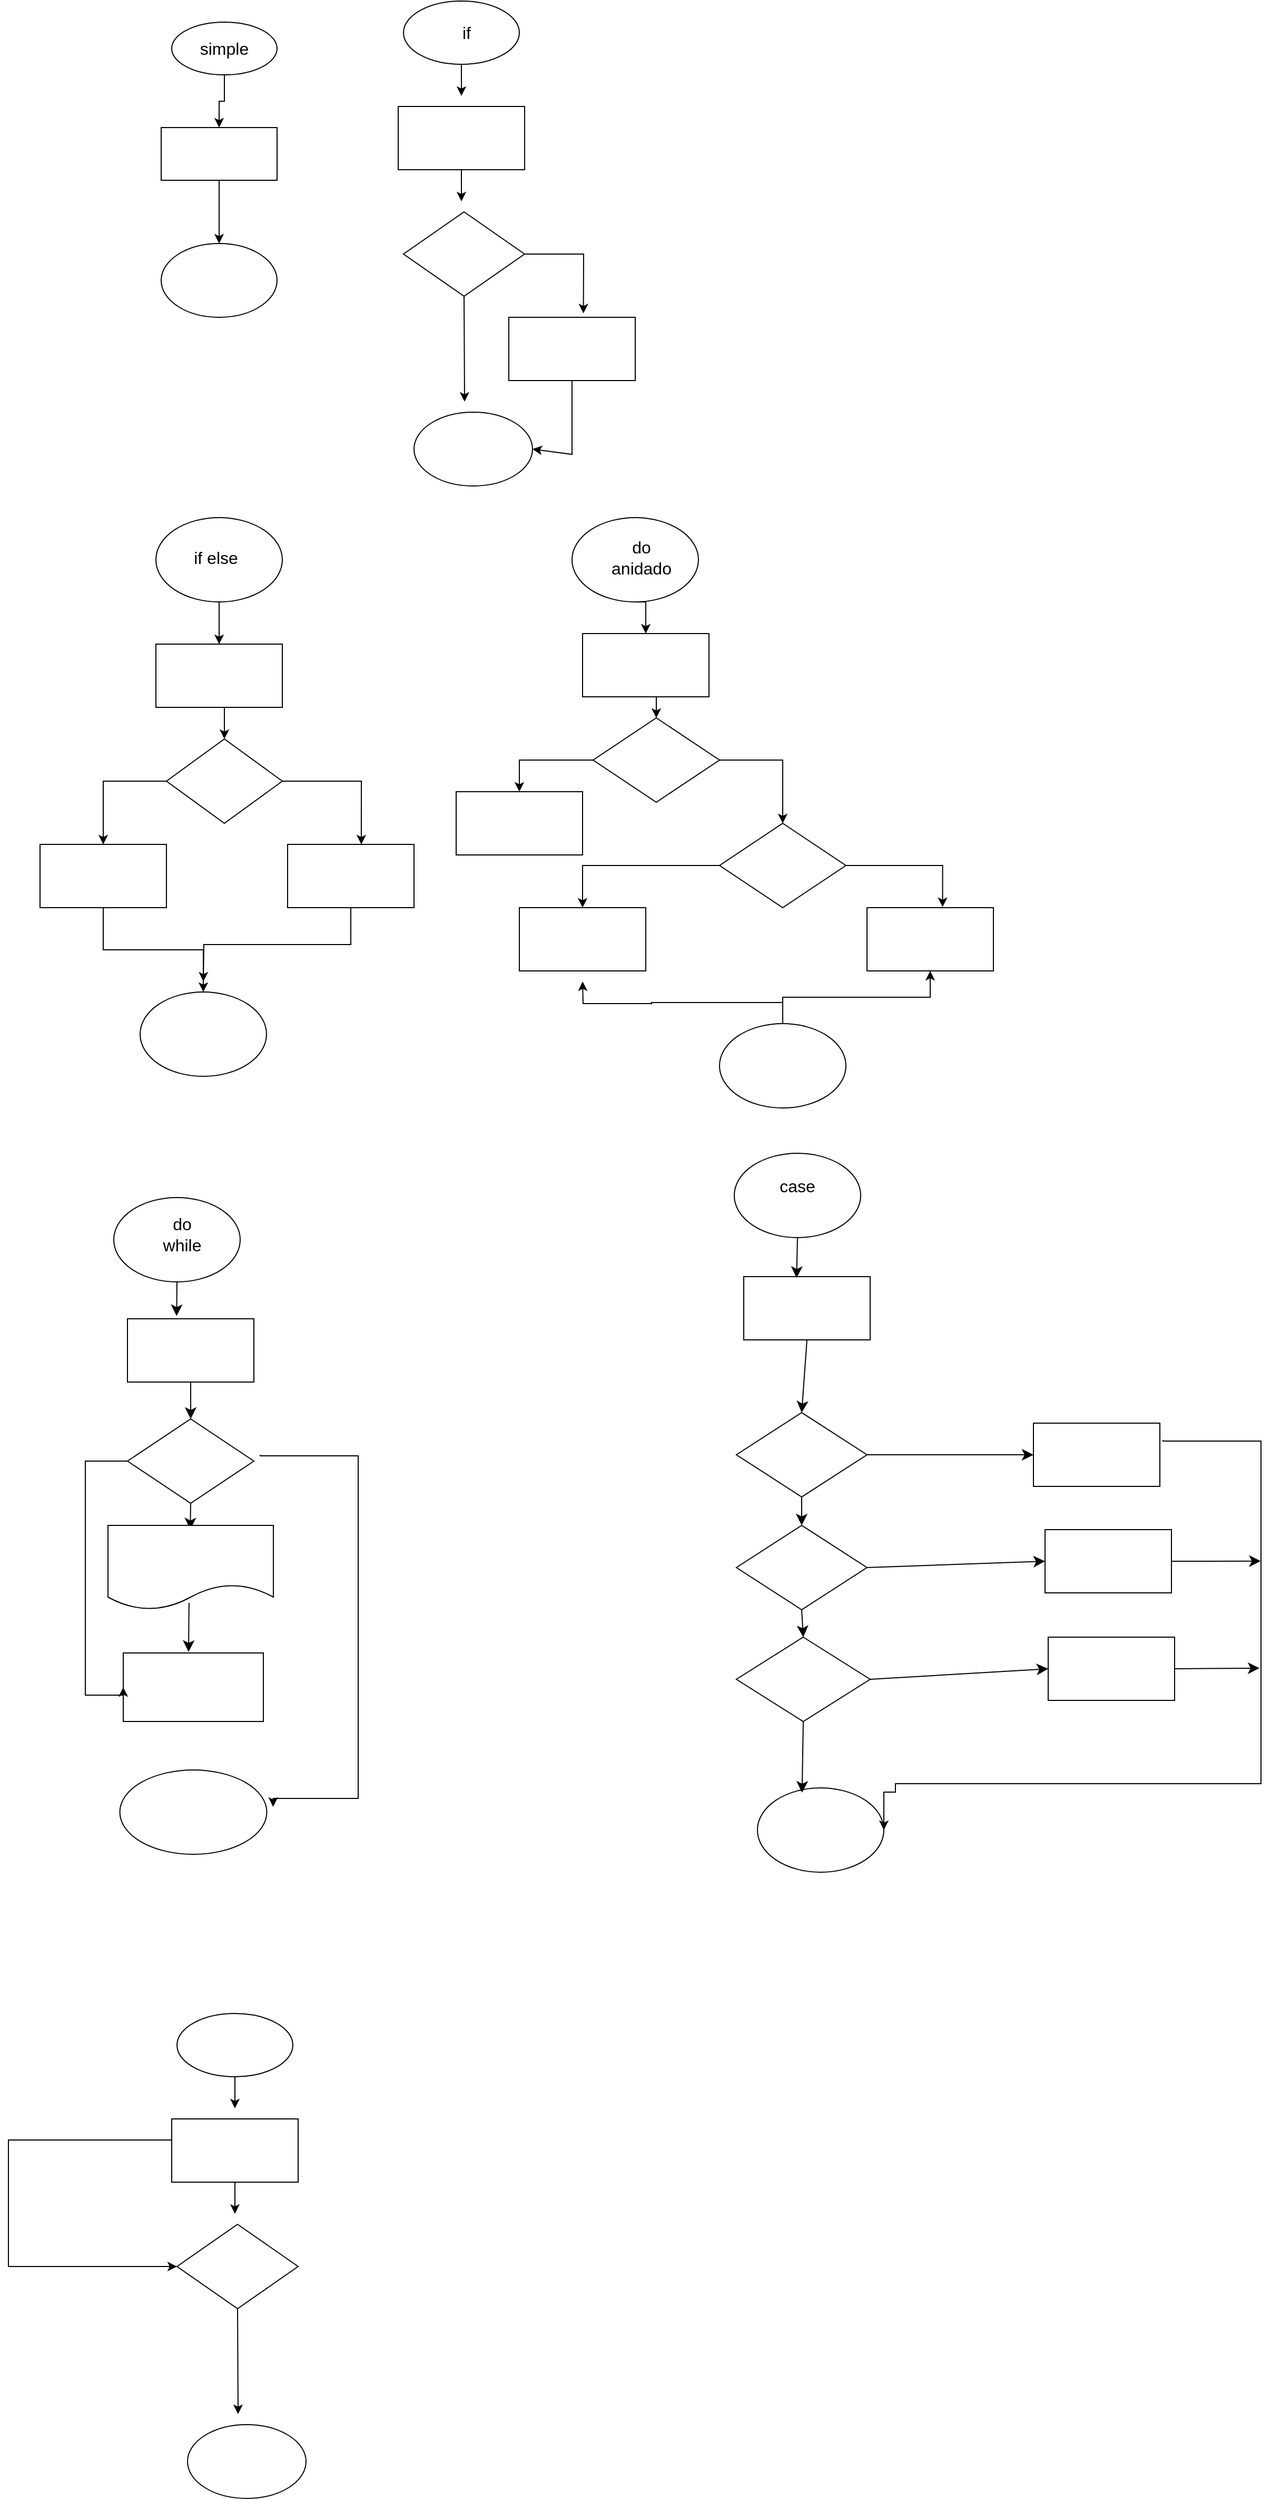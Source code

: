 <mxfile version="24.7.17">
  <diagram name="Página-1" id="3Gm0Mp1Ltr9-jTauQkIO">
    <mxGraphModel dx="1918" dy="714" grid="0" gridSize="10" guides="1" tooltips="1" connect="1" arrows="1" fold="1" page="0" pageScale="1" pageWidth="827" pageHeight="1169" math="0" shadow="0">
      <root>
        <mxCell id="0" />
        <mxCell id="1" parent="0" />
        <mxCell id="ifnzIXQM2yjctgiO4LDm-1" style="edgeStyle=orthogonalEdgeStyle;rounded=0;orthogonalLoop=1;jettySize=auto;html=1;exitX=0.5;exitY=1;exitDx=0;exitDy=0;entryX=0.5;entryY=0;entryDx=0;entryDy=0;" edge="1" parent="1" source="ifnzIXQM2yjctgiO4LDm-2" target="ifnzIXQM2yjctgiO4LDm-4">
          <mxGeometry relative="1" as="geometry" />
        </mxCell>
        <mxCell id="ifnzIXQM2yjctgiO4LDm-2" value="" style="ellipse;whiteSpace=wrap;html=1;" vertex="1" parent="1">
          <mxGeometry x="100" y="40" width="100" height="50" as="geometry" />
        </mxCell>
        <mxCell id="ifnzIXQM2yjctgiO4LDm-3" style="edgeStyle=orthogonalEdgeStyle;rounded=0;orthogonalLoop=1;jettySize=auto;html=1;exitX=0.5;exitY=1;exitDx=0;exitDy=0;entryX=0.5;entryY=0;entryDx=0;entryDy=0;" edge="1" parent="1" source="ifnzIXQM2yjctgiO4LDm-4" target="ifnzIXQM2yjctgiO4LDm-5">
          <mxGeometry relative="1" as="geometry" />
        </mxCell>
        <mxCell id="ifnzIXQM2yjctgiO4LDm-4" value="" style="rounded=0;whiteSpace=wrap;html=1;" vertex="1" parent="1">
          <mxGeometry x="90" y="140" width="110" height="50" as="geometry" />
        </mxCell>
        <mxCell id="ifnzIXQM2yjctgiO4LDm-5" value="" style="ellipse;whiteSpace=wrap;html=1;" vertex="1" parent="1">
          <mxGeometry x="90" y="250" width="110" height="70" as="geometry" />
        </mxCell>
        <mxCell id="ifnzIXQM2yjctgiO4LDm-6" style="edgeStyle=orthogonalEdgeStyle;rounded=0;orthogonalLoop=1;jettySize=auto;html=1;exitX=0.5;exitY=1;exitDx=0;exitDy=0;" edge="1" parent="1" source="ifnzIXQM2yjctgiO4LDm-7">
          <mxGeometry relative="1" as="geometry">
            <mxPoint x="375" y="110" as="targetPoint" />
          </mxGeometry>
        </mxCell>
        <mxCell id="ifnzIXQM2yjctgiO4LDm-7" value="" style="ellipse;whiteSpace=wrap;html=1;" vertex="1" parent="1">
          <mxGeometry x="320" y="20" width="110" height="60" as="geometry" />
        </mxCell>
        <mxCell id="ifnzIXQM2yjctgiO4LDm-8" style="edgeStyle=orthogonalEdgeStyle;rounded=0;orthogonalLoop=1;jettySize=auto;html=1;exitX=0.5;exitY=1;exitDx=0;exitDy=0;" edge="1" parent="1" source="ifnzIXQM2yjctgiO4LDm-9">
          <mxGeometry relative="1" as="geometry">
            <mxPoint x="375" y="210" as="targetPoint" />
          </mxGeometry>
        </mxCell>
        <mxCell id="ifnzIXQM2yjctgiO4LDm-9" value="" style="rounded=0;whiteSpace=wrap;html=1;" vertex="1" parent="1">
          <mxGeometry x="315" y="120" width="120" height="60" as="geometry" />
        </mxCell>
        <mxCell id="ifnzIXQM2yjctgiO4LDm-10" value="" style="rhombus;whiteSpace=wrap;html=1;" vertex="1" parent="1">
          <mxGeometry x="320" y="220" width="115" height="80" as="geometry" />
        </mxCell>
        <mxCell id="ifnzIXQM2yjctgiO4LDm-11" value="" style="rounded=0;whiteSpace=wrap;html=1;" vertex="1" parent="1">
          <mxGeometry x="420" y="320" width="120" height="60" as="geometry" />
        </mxCell>
        <mxCell id="ifnzIXQM2yjctgiO4LDm-12" value="" style="ellipse;whiteSpace=wrap;html=1;" vertex="1" parent="1">
          <mxGeometry x="330" y="410" width="112.5" height="70" as="geometry" />
        </mxCell>
        <mxCell id="ifnzIXQM2yjctgiO4LDm-13" value="" style="endArrow=classic;html=1;rounded=0;entryX=0.59;entryY=-0.063;entryDx=0;entryDy=0;entryPerimeter=0;exitX=1;exitY=0.5;exitDx=0;exitDy=0;" edge="1" parent="1" source="ifnzIXQM2yjctgiO4LDm-10" target="ifnzIXQM2yjctgiO4LDm-11">
          <mxGeometry width="50" height="50" relative="1" as="geometry">
            <mxPoint x="390" y="320" as="sourcePoint" />
            <mxPoint x="440" y="270" as="targetPoint" />
            <Array as="points">
              <mxPoint x="491" y="260" />
            </Array>
          </mxGeometry>
        </mxCell>
        <mxCell id="ifnzIXQM2yjctgiO4LDm-14" value="" style="endArrow=classic;html=1;rounded=0;exitX=0.5;exitY=1;exitDx=0;exitDy=0;" edge="1" parent="1" source="ifnzIXQM2yjctgiO4LDm-10">
          <mxGeometry width="50" height="50" relative="1" as="geometry">
            <mxPoint x="390" y="320" as="sourcePoint" />
            <mxPoint x="378" y="400" as="targetPoint" />
          </mxGeometry>
        </mxCell>
        <mxCell id="ifnzIXQM2yjctgiO4LDm-15" value="" style="endArrow=classic;html=1;rounded=0;exitX=0.5;exitY=1;exitDx=0;exitDy=0;entryX=1;entryY=0.5;entryDx=0;entryDy=0;" edge="1" parent="1" source="ifnzIXQM2yjctgiO4LDm-11" target="ifnzIXQM2yjctgiO4LDm-12">
          <mxGeometry width="50" height="50" relative="1" as="geometry">
            <mxPoint x="390" y="320" as="sourcePoint" />
            <mxPoint x="440" y="270" as="targetPoint" />
            <Array as="points">
              <mxPoint x="480" y="450" />
            </Array>
          </mxGeometry>
        </mxCell>
        <mxCell id="ifnzIXQM2yjctgiO4LDm-16" style="edgeStyle=orthogonalEdgeStyle;rounded=0;orthogonalLoop=1;jettySize=auto;html=1;exitX=0.5;exitY=1;exitDx=0;exitDy=0;entryX=0.5;entryY=0;entryDx=0;entryDy=0;" edge="1" parent="1" source="ifnzIXQM2yjctgiO4LDm-17" target="ifnzIXQM2yjctgiO4LDm-19">
          <mxGeometry relative="1" as="geometry" />
        </mxCell>
        <mxCell id="ifnzIXQM2yjctgiO4LDm-17" value="" style="ellipse;whiteSpace=wrap;html=1;" vertex="1" parent="1">
          <mxGeometry x="85" y="510" width="120" height="80" as="geometry" />
        </mxCell>
        <mxCell id="ifnzIXQM2yjctgiO4LDm-18" style="edgeStyle=orthogonalEdgeStyle;rounded=0;orthogonalLoop=1;jettySize=auto;html=1;exitX=0.5;exitY=1;exitDx=0;exitDy=0;entryX=0.5;entryY=0;entryDx=0;entryDy=0;" edge="1" parent="1" source="ifnzIXQM2yjctgiO4LDm-19" target="ifnzIXQM2yjctgiO4LDm-21">
          <mxGeometry relative="1" as="geometry" />
        </mxCell>
        <mxCell id="ifnzIXQM2yjctgiO4LDm-19" value="" style="rounded=0;whiteSpace=wrap;html=1;" vertex="1" parent="1">
          <mxGeometry x="85" y="630" width="120" height="60" as="geometry" />
        </mxCell>
        <mxCell id="ifnzIXQM2yjctgiO4LDm-20" style="edgeStyle=orthogonalEdgeStyle;rounded=0;orthogonalLoop=1;jettySize=auto;html=1;exitX=0;exitY=0.5;exitDx=0;exitDy=0;entryX=0.5;entryY=0;entryDx=0;entryDy=0;" edge="1" parent="1" source="ifnzIXQM2yjctgiO4LDm-21" target="ifnzIXQM2yjctgiO4LDm-25">
          <mxGeometry relative="1" as="geometry" />
        </mxCell>
        <mxCell id="ifnzIXQM2yjctgiO4LDm-21" value="" style="rhombus;whiteSpace=wrap;html=1;" vertex="1" parent="1">
          <mxGeometry x="95" y="720" width="110" height="80" as="geometry" />
        </mxCell>
        <mxCell id="ifnzIXQM2yjctgiO4LDm-22" style="edgeStyle=orthogonalEdgeStyle;rounded=0;orthogonalLoop=1;jettySize=auto;html=1;exitX=0.5;exitY=1;exitDx=0;exitDy=0;" edge="1" parent="1" source="ifnzIXQM2yjctgiO4LDm-23">
          <mxGeometry relative="1" as="geometry">
            <mxPoint x="130" y="950" as="targetPoint" />
          </mxGeometry>
        </mxCell>
        <mxCell id="ifnzIXQM2yjctgiO4LDm-23" value="" style="rounded=0;whiteSpace=wrap;html=1;" vertex="1" parent="1">
          <mxGeometry x="210" y="820" width="120" height="60" as="geometry" />
        </mxCell>
        <mxCell id="ifnzIXQM2yjctgiO4LDm-24" style="edgeStyle=orthogonalEdgeStyle;rounded=0;orthogonalLoop=1;jettySize=auto;html=1;exitX=0.5;exitY=1;exitDx=0;exitDy=0;entryX=0.5;entryY=0;entryDx=0;entryDy=0;" edge="1" parent="1" source="ifnzIXQM2yjctgiO4LDm-25" target="ifnzIXQM2yjctgiO4LDm-26">
          <mxGeometry relative="1" as="geometry" />
        </mxCell>
        <mxCell id="ifnzIXQM2yjctgiO4LDm-25" value="" style="rounded=0;whiteSpace=wrap;html=1;" vertex="1" parent="1">
          <mxGeometry x="-25" y="820" width="120" height="60" as="geometry" />
        </mxCell>
        <mxCell id="ifnzIXQM2yjctgiO4LDm-26" value="" style="ellipse;whiteSpace=wrap;html=1;" vertex="1" parent="1">
          <mxGeometry x="70" y="960" width="120" height="80" as="geometry" />
        </mxCell>
        <mxCell id="ifnzIXQM2yjctgiO4LDm-27" style="edgeStyle=orthogonalEdgeStyle;rounded=0;orthogonalLoop=1;jettySize=auto;html=1;exitX=0.5;exitY=1;exitDx=0;exitDy=0;entryX=0.5;entryY=0;entryDx=0;entryDy=0;" edge="1" parent="1" source="ifnzIXQM2yjctgiO4LDm-28" target="ifnzIXQM2yjctgiO4LDm-33">
          <mxGeometry relative="1" as="geometry" />
        </mxCell>
        <mxCell id="ifnzIXQM2yjctgiO4LDm-28" value="" style="ellipse;whiteSpace=wrap;html=1;" vertex="1" parent="1">
          <mxGeometry x="480" y="510" width="120" height="80" as="geometry" />
        </mxCell>
        <mxCell id="ifnzIXQM2yjctgiO4LDm-29" style="edgeStyle=orthogonalEdgeStyle;rounded=0;orthogonalLoop=1;jettySize=auto;html=1;exitX=0.5;exitY=0;exitDx=0;exitDy=0;" edge="1" parent="1" source="ifnzIXQM2yjctgiO4LDm-31">
          <mxGeometry relative="1" as="geometry">
            <mxPoint x="490" y="950" as="targetPoint" />
          </mxGeometry>
        </mxCell>
        <mxCell id="ifnzIXQM2yjctgiO4LDm-30" style="edgeStyle=orthogonalEdgeStyle;rounded=0;orthogonalLoop=1;jettySize=auto;html=1;exitX=0.5;exitY=0;exitDx=0;exitDy=0;" edge="1" parent="1" source="ifnzIXQM2yjctgiO4LDm-31" target="ifnzIXQM2yjctgiO4LDm-41">
          <mxGeometry relative="1" as="geometry" />
        </mxCell>
        <mxCell id="ifnzIXQM2yjctgiO4LDm-31" value="" style="ellipse;whiteSpace=wrap;html=1;" vertex="1" parent="1">
          <mxGeometry x="620" y="990" width="120" height="80" as="geometry" />
        </mxCell>
        <mxCell id="ifnzIXQM2yjctgiO4LDm-32" style="edgeStyle=orthogonalEdgeStyle;rounded=0;orthogonalLoop=1;jettySize=auto;html=1;exitX=0.5;exitY=1;exitDx=0;exitDy=0;entryX=0.5;entryY=0;entryDx=0;entryDy=0;" edge="1" parent="1" source="ifnzIXQM2yjctgiO4LDm-33" target="ifnzIXQM2yjctgiO4LDm-38">
          <mxGeometry relative="1" as="geometry" />
        </mxCell>
        <mxCell id="ifnzIXQM2yjctgiO4LDm-33" value="" style="rounded=0;whiteSpace=wrap;html=1;" vertex="1" parent="1">
          <mxGeometry x="490" y="620" width="120" height="60" as="geometry" />
        </mxCell>
        <mxCell id="ifnzIXQM2yjctgiO4LDm-34" style="edgeStyle=orthogonalEdgeStyle;rounded=0;orthogonalLoop=1;jettySize=auto;html=1;exitX=0;exitY=0.5;exitDx=0;exitDy=0;entryX=0.5;entryY=0;entryDx=0;entryDy=0;" edge="1" parent="1" source="ifnzIXQM2yjctgiO4LDm-35" target="ifnzIXQM2yjctgiO4LDm-40">
          <mxGeometry relative="1" as="geometry" />
        </mxCell>
        <mxCell id="ifnzIXQM2yjctgiO4LDm-35" value="" style="rhombus;whiteSpace=wrap;html=1;" vertex="1" parent="1">
          <mxGeometry x="620" y="800" width="120" height="80" as="geometry" />
        </mxCell>
        <mxCell id="ifnzIXQM2yjctgiO4LDm-36" style="edgeStyle=orthogonalEdgeStyle;rounded=0;orthogonalLoop=1;jettySize=auto;html=1;exitX=0;exitY=0.5;exitDx=0;exitDy=0;entryX=0.5;entryY=0;entryDx=0;entryDy=0;" edge="1" parent="1" source="ifnzIXQM2yjctgiO4LDm-38" target="ifnzIXQM2yjctgiO4LDm-39">
          <mxGeometry relative="1" as="geometry" />
        </mxCell>
        <mxCell id="ifnzIXQM2yjctgiO4LDm-37" style="edgeStyle=orthogonalEdgeStyle;rounded=0;orthogonalLoop=1;jettySize=auto;html=1;exitX=1;exitY=0.5;exitDx=0;exitDy=0;" edge="1" parent="1" source="ifnzIXQM2yjctgiO4LDm-38" target="ifnzIXQM2yjctgiO4LDm-35">
          <mxGeometry relative="1" as="geometry" />
        </mxCell>
        <mxCell id="ifnzIXQM2yjctgiO4LDm-38" value="" style="rhombus;whiteSpace=wrap;html=1;" vertex="1" parent="1">
          <mxGeometry x="500" y="700" width="120" height="80" as="geometry" />
        </mxCell>
        <mxCell id="ifnzIXQM2yjctgiO4LDm-39" value="" style="rounded=0;whiteSpace=wrap;html=1;" vertex="1" parent="1">
          <mxGeometry x="370" y="770" width="120" height="60" as="geometry" />
        </mxCell>
        <mxCell id="ifnzIXQM2yjctgiO4LDm-40" value="" style="rounded=0;whiteSpace=wrap;html=1;" vertex="1" parent="1">
          <mxGeometry x="430" y="880" width="120" height="60" as="geometry" />
        </mxCell>
        <mxCell id="ifnzIXQM2yjctgiO4LDm-41" value="" style="rounded=0;whiteSpace=wrap;html=1;" vertex="1" parent="1">
          <mxGeometry x="760" y="880" width="120" height="60" as="geometry" />
        </mxCell>
        <mxCell id="ifnzIXQM2yjctgiO4LDm-42" style="edgeStyle=orthogonalEdgeStyle;rounded=0;orthogonalLoop=1;jettySize=auto;html=1;exitX=1;exitY=0.5;exitDx=0;exitDy=0;entryX=0.583;entryY=0;entryDx=0;entryDy=0;entryPerimeter=0;" edge="1" parent="1" source="ifnzIXQM2yjctgiO4LDm-21" target="ifnzIXQM2yjctgiO4LDm-23">
          <mxGeometry relative="1" as="geometry" />
        </mxCell>
        <mxCell id="ifnzIXQM2yjctgiO4LDm-43" style="edgeStyle=orthogonalEdgeStyle;rounded=0;orthogonalLoop=1;jettySize=auto;html=1;exitX=1;exitY=0.5;exitDx=0;exitDy=0;entryX=0.598;entryY=-0.01;entryDx=0;entryDy=0;entryPerimeter=0;" edge="1" parent="1" source="ifnzIXQM2yjctgiO4LDm-35" target="ifnzIXQM2yjctgiO4LDm-41">
          <mxGeometry relative="1" as="geometry" />
        </mxCell>
        <mxCell id="ifnzIXQM2yjctgiO4LDm-51" style="edgeStyle=none;curved=1;rounded=0;orthogonalLoop=1;jettySize=auto;html=1;exitX=0.5;exitY=1;exitDx=0;exitDy=0;fontSize=12;startSize=8;endSize=8;" edge="1" parent="1" source="ifnzIXQM2yjctgiO4LDm-44">
          <mxGeometry relative="1" as="geometry">
            <mxPoint x="104.647" y="1267.412" as="targetPoint" />
          </mxGeometry>
        </mxCell>
        <mxCell id="ifnzIXQM2yjctgiO4LDm-44" value="" style="ellipse;whiteSpace=wrap;html=1;" vertex="1" parent="1">
          <mxGeometry x="45" y="1155" width="120" height="80" as="geometry" />
        </mxCell>
        <mxCell id="ifnzIXQM2yjctgiO4LDm-52" style="edgeStyle=none;curved=1;rounded=0;orthogonalLoop=1;jettySize=auto;html=1;exitX=0.5;exitY=1;exitDx=0;exitDy=0;entryX=0.5;entryY=0;entryDx=0;entryDy=0;fontSize=12;startSize=8;endSize=8;" edge="1" parent="1" source="ifnzIXQM2yjctgiO4LDm-45" target="ifnzIXQM2yjctgiO4LDm-46">
          <mxGeometry relative="1" as="geometry" />
        </mxCell>
        <mxCell id="ifnzIXQM2yjctgiO4LDm-45" value="" style="rounded=0;whiteSpace=wrap;html=1;" vertex="1" parent="1">
          <mxGeometry x="58" y="1270" width="120" height="60" as="geometry" />
        </mxCell>
        <mxCell id="ifnzIXQM2yjctgiO4LDm-53" style="edgeStyle=none;curved=1;rounded=0;orthogonalLoop=1;jettySize=auto;html=1;exitX=0.5;exitY=1;exitDx=0;exitDy=0;fontSize=12;startSize=8;endSize=8;" edge="1" parent="1" source="ifnzIXQM2yjctgiO4LDm-46">
          <mxGeometry relative="1" as="geometry">
            <mxPoint x="117.588" y="1469.765" as="targetPoint" />
          </mxGeometry>
        </mxCell>
        <mxCell id="ifnzIXQM2yjctgiO4LDm-46" value="" style="rhombus;whiteSpace=wrap;html=1;" vertex="1" parent="1">
          <mxGeometry x="58" y="1365" width="120" height="80" as="geometry" />
        </mxCell>
        <mxCell id="ifnzIXQM2yjctgiO4LDm-47" value="" style="shape=document;whiteSpace=wrap;html=1;boundedLbl=1;" vertex="1" parent="1">
          <mxGeometry x="39.5" y="1466" width="157" height="80" as="geometry" />
        </mxCell>
        <mxCell id="ifnzIXQM2yjctgiO4LDm-48" value="" style="rounded=0;whiteSpace=wrap;html=1;" vertex="1" parent="1">
          <mxGeometry x="54" y="1587" width="133" height="65" as="geometry" />
        </mxCell>
        <mxCell id="ifnzIXQM2yjctgiO4LDm-50" value="" style="ellipse;whiteSpace=wrap;html=1;" vertex="1" parent="1">
          <mxGeometry x="50.75" y="1698" width="139.5" height="80" as="geometry" />
        </mxCell>
        <mxCell id="ifnzIXQM2yjctgiO4LDm-54" value="" style="endArrow=classic;html=1;rounded=0;fontSize=12;startSize=8;endSize=8;curved=1;exitX=0.49;exitY=0.918;exitDx=0;exitDy=0;exitPerimeter=0;" edge="1" parent="1" source="ifnzIXQM2yjctgiO4LDm-47">
          <mxGeometry width="50" height="50" relative="1" as="geometry">
            <mxPoint x="207" y="1542" as="sourcePoint" />
            <mxPoint x="116" y="1586" as="targetPoint" />
          </mxGeometry>
        </mxCell>
        <mxCell id="ifnzIXQM2yjctgiO4LDm-60" style="edgeStyle=orthogonalEdgeStyle;rounded=0;orthogonalLoop=1;jettySize=auto;html=1;exitX=1;exitY=0.5;exitDx=0;exitDy=0;entryX=1;entryY=0.5;entryDx=0;entryDy=0;" edge="1" parent="1">
          <mxGeometry relative="1" as="geometry">
            <mxPoint x="184" y="1399" as="sourcePoint" />
            <mxPoint x="196.25" y="1733" as="targetPoint" />
            <Array as="points">
              <mxPoint x="277" y="1400" />
              <mxPoint x="277" y="1725" />
              <mxPoint x="196" y="1725" />
            </Array>
          </mxGeometry>
        </mxCell>
        <mxCell id="ifnzIXQM2yjctgiO4LDm-61" style="edgeStyle=orthogonalEdgeStyle;rounded=0;orthogonalLoop=1;jettySize=auto;html=1;exitX=0;exitY=0.5;exitDx=0;exitDy=0;entryX=0;entryY=0.5;entryDx=0;entryDy=0;" edge="1" parent="1" source="ifnzIXQM2yjctgiO4LDm-46" target="ifnzIXQM2yjctgiO4LDm-48">
          <mxGeometry relative="1" as="geometry">
            <mxPoint x="-75" y="1466" as="sourcePoint" />
            <mxPoint x="-62.75" y="1800" as="targetPoint" />
            <Array as="points">
              <mxPoint x="18" y="1405" />
              <mxPoint x="18" y="1627" />
              <mxPoint x="54" y="1627" />
            </Array>
          </mxGeometry>
        </mxCell>
        <mxCell id="ifnzIXQM2yjctgiO4LDm-62" value="&lt;font style=&quot;vertical-align: inherit;&quot;&gt;&lt;font style=&quot;vertical-align: inherit;&quot;&gt;simple&lt;/font&gt;&lt;/font&gt;" style="text;strokeColor=none;fillColor=none;html=1;align=center;verticalAlign=middle;whiteSpace=wrap;rounded=0;fontSize=16;" vertex="1" parent="1">
          <mxGeometry x="120" y="50" width="60" height="30" as="geometry" />
        </mxCell>
        <mxCell id="ifnzIXQM2yjctgiO4LDm-63" value="&lt;font style=&quot;vertical-align: inherit;&quot;&gt;&lt;font style=&quot;vertical-align: inherit;&quot;&gt;if&lt;/font&gt;&lt;/font&gt;" style="text;strokeColor=none;fillColor=none;html=1;align=center;verticalAlign=middle;whiteSpace=wrap;rounded=0;fontSize=16;" vertex="1" parent="1">
          <mxGeometry x="350" y="35" width="60" height="30" as="geometry" />
        </mxCell>
        <mxCell id="ifnzIXQM2yjctgiO4LDm-64" value="&lt;font style=&quot;vertical-align: inherit;&quot;&gt;&lt;font style=&quot;vertical-align: inherit;&quot;&gt;if else&lt;/font&gt;&lt;/font&gt;" style="text;strokeColor=none;fillColor=none;html=1;align=center;verticalAlign=middle;whiteSpace=wrap;rounded=0;fontSize=16;" vertex="1" parent="1">
          <mxGeometry x="112" y="533" width="60" height="30" as="geometry" />
        </mxCell>
        <mxCell id="ifnzIXQM2yjctgiO4LDm-66" value="&lt;font style=&quot;vertical-align: inherit;&quot;&gt;&lt;font style=&quot;vertical-align: inherit;&quot;&gt;do while&lt;/font&gt;&lt;/font&gt;" style="text;strokeColor=none;fillColor=none;html=1;align=center;verticalAlign=middle;whiteSpace=wrap;rounded=0;fontSize=16;" vertex="1" parent="1">
          <mxGeometry x="80" y="1175" width="60" height="30" as="geometry" />
        </mxCell>
        <mxCell id="ifnzIXQM2yjctgiO4LDm-68" value="&lt;font style=&quot;vertical-align: inherit;&quot;&gt;&lt;font style=&quot;vertical-align: inherit;&quot;&gt;do anidado&lt;/font&gt;&lt;/font&gt;" style="text;strokeColor=none;fillColor=none;html=1;align=center;verticalAlign=middle;whiteSpace=wrap;rounded=0;fontSize=16;" vertex="1" parent="1">
          <mxGeometry x="516" y="533" width="60" height="30" as="geometry" />
        </mxCell>
        <mxCell id="ifnzIXQM2yjctgiO4LDm-69" value="" style="ellipse;whiteSpace=wrap;html=1;" vertex="1" parent="1">
          <mxGeometry x="634" y="1113" width="120" height="80" as="geometry" />
        </mxCell>
        <mxCell id="ifnzIXQM2yjctgiO4LDm-80" style="edgeStyle=none;curved=1;rounded=0;orthogonalLoop=1;jettySize=auto;html=1;exitX=0.5;exitY=1;exitDx=0;exitDy=0;entryX=0.5;entryY=0;entryDx=0;entryDy=0;fontSize=12;startSize=8;endSize=8;" edge="1" parent="1" source="ifnzIXQM2yjctgiO4LDm-71" target="ifnzIXQM2yjctgiO4LDm-72">
          <mxGeometry relative="1" as="geometry" />
        </mxCell>
        <mxCell id="ifnzIXQM2yjctgiO4LDm-83" style="edgeStyle=none;curved=1;rounded=0;orthogonalLoop=1;jettySize=auto;html=1;exitX=1;exitY=0.5;exitDx=0;exitDy=0;entryX=0;entryY=0.5;entryDx=0;entryDy=0;fontSize=12;startSize=8;endSize=8;" edge="1" parent="1" source="ifnzIXQM2yjctgiO4LDm-71" target="ifnzIXQM2yjctgiO4LDm-77">
          <mxGeometry relative="1" as="geometry" />
        </mxCell>
        <mxCell id="ifnzIXQM2yjctgiO4LDm-71" value="" style="rhombus;whiteSpace=wrap;html=1;" vertex="1" parent="1">
          <mxGeometry x="636" y="1359" width="124" height="80" as="geometry" />
        </mxCell>
        <mxCell id="ifnzIXQM2yjctgiO4LDm-81" style="edgeStyle=none;curved=1;rounded=0;orthogonalLoop=1;jettySize=auto;html=1;exitX=0.5;exitY=1;exitDx=0;exitDy=0;entryX=0.5;entryY=0;entryDx=0;entryDy=0;fontSize=12;startSize=8;endSize=8;" edge="1" parent="1" source="ifnzIXQM2yjctgiO4LDm-72" target="ifnzIXQM2yjctgiO4LDm-73">
          <mxGeometry relative="1" as="geometry" />
        </mxCell>
        <mxCell id="ifnzIXQM2yjctgiO4LDm-84" style="edgeStyle=none;curved=1;rounded=0;orthogonalLoop=1;jettySize=auto;html=1;exitX=1;exitY=0.5;exitDx=0;exitDy=0;entryX=0;entryY=0.5;entryDx=0;entryDy=0;fontSize=12;startSize=8;endSize=8;" edge="1" parent="1" source="ifnzIXQM2yjctgiO4LDm-72" target="ifnzIXQM2yjctgiO4LDm-76">
          <mxGeometry relative="1" as="geometry" />
        </mxCell>
        <mxCell id="ifnzIXQM2yjctgiO4LDm-72" value="" style="rhombus;whiteSpace=wrap;html=1;" vertex="1" parent="1">
          <mxGeometry x="636" y="1466" width="124" height="80" as="geometry" />
        </mxCell>
        <mxCell id="ifnzIXQM2yjctgiO4LDm-85" style="edgeStyle=none;curved=1;rounded=0;orthogonalLoop=1;jettySize=auto;html=1;exitX=1;exitY=0.5;exitDx=0;exitDy=0;entryX=0;entryY=0.5;entryDx=0;entryDy=0;fontSize=12;startSize=8;endSize=8;" edge="1" parent="1" source="ifnzIXQM2yjctgiO4LDm-73" target="ifnzIXQM2yjctgiO4LDm-75">
          <mxGeometry relative="1" as="geometry" />
        </mxCell>
        <mxCell id="ifnzIXQM2yjctgiO4LDm-73" value="" style="rhombus;whiteSpace=wrap;html=1;" vertex="1" parent="1">
          <mxGeometry x="636" y="1572" width="127" height="80" as="geometry" />
        </mxCell>
        <mxCell id="ifnzIXQM2yjctgiO4LDm-79" style="edgeStyle=none;curved=1;rounded=0;orthogonalLoop=1;jettySize=auto;html=1;exitX=0.5;exitY=1;exitDx=0;exitDy=0;entryX=0.5;entryY=0;entryDx=0;entryDy=0;fontSize=12;startSize=8;endSize=8;" edge="1" parent="1" source="ifnzIXQM2yjctgiO4LDm-74" target="ifnzIXQM2yjctgiO4LDm-71">
          <mxGeometry relative="1" as="geometry" />
        </mxCell>
        <mxCell id="ifnzIXQM2yjctgiO4LDm-74" value="" style="rounded=0;whiteSpace=wrap;html=1;" vertex="1" parent="1">
          <mxGeometry x="643" y="1230" width="120" height="60" as="geometry" />
        </mxCell>
        <mxCell id="ifnzIXQM2yjctgiO4LDm-89" style="edgeStyle=none;curved=1;rounded=0;orthogonalLoop=1;jettySize=auto;html=1;exitX=1;exitY=0.5;exitDx=0;exitDy=0;fontSize=12;startSize=8;endSize=8;" edge="1" parent="1" source="ifnzIXQM2yjctgiO4LDm-75">
          <mxGeometry relative="1" as="geometry">
            <mxPoint x="1132.538" y="1601.385" as="targetPoint" />
          </mxGeometry>
        </mxCell>
        <mxCell id="ifnzIXQM2yjctgiO4LDm-75" value="" style="rounded=0;whiteSpace=wrap;html=1;" vertex="1" parent="1">
          <mxGeometry x="932" y="1572" width="120" height="60" as="geometry" />
        </mxCell>
        <mxCell id="ifnzIXQM2yjctgiO4LDm-88" style="edgeStyle=none;curved=1;rounded=0;orthogonalLoop=1;jettySize=auto;html=1;exitX=1;exitY=0.5;exitDx=0;exitDy=0;fontSize=12;startSize=8;endSize=8;" edge="1" parent="1" source="ifnzIXQM2yjctgiO4LDm-76">
          <mxGeometry relative="1" as="geometry">
            <mxPoint x="1133.769" y="1499.846" as="targetPoint" />
          </mxGeometry>
        </mxCell>
        <mxCell id="ifnzIXQM2yjctgiO4LDm-76" value="" style="rounded=0;whiteSpace=wrap;html=1;" vertex="1" parent="1">
          <mxGeometry x="929" y="1470" width="120" height="60" as="geometry" />
        </mxCell>
        <mxCell id="ifnzIXQM2yjctgiO4LDm-77" value="" style="rounded=0;whiteSpace=wrap;html=1;" vertex="1" parent="1">
          <mxGeometry x="918" y="1369" width="120" height="60" as="geometry" />
        </mxCell>
        <mxCell id="ifnzIXQM2yjctgiO4LDm-78" value="" style="ellipse;whiteSpace=wrap;html=1;" vertex="1" parent="1">
          <mxGeometry x="656" y="1715" width="120" height="80" as="geometry" />
        </mxCell>
        <mxCell id="ifnzIXQM2yjctgiO4LDm-82" style="edgeStyle=none;curved=1;rounded=0;orthogonalLoop=1;jettySize=auto;html=1;exitX=0.5;exitY=1;exitDx=0;exitDy=0;entryX=0.353;entryY=0.057;entryDx=0;entryDy=0;entryPerimeter=0;fontSize=12;startSize=8;endSize=8;" edge="1" parent="1" source="ifnzIXQM2yjctgiO4LDm-73" target="ifnzIXQM2yjctgiO4LDm-78">
          <mxGeometry relative="1" as="geometry" />
        </mxCell>
        <mxCell id="ifnzIXQM2yjctgiO4LDm-87" style="edgeStyle=orthogonalEdgeStyle;rounded=0;orthogonalLoop=1;jettySize=auto;html=1;exitX=1;exitY=0.5;exitDx=0;exitDy=0;entryX=1;entryY=0.5;entryDx=0;entryDy=0;" edge="1" parent="1" target="ifnzIXQM2yjctgiO4LDm-78">
          <mxGeometry relative="1" as="geometry">
            <mxPoint x="1041" y="1385" as="sourcePoint" />
            <mxPoint x="1053.25" y="1719" as="targetPoint" />
            <Array as="points">
              <mxPoint x="1134" y="1386" />
              <mxPoint x="1134" y="1711" />
              <mxPoint x="787" y="1711" />
              <mxPoint x="787" y="1719" />
            </Array>
          </mxGeometry>
        </mxCell>
        <mxCell id="ifnzIXQM2yjctgiO4LDm-90" style="edgeStyle=none;curved=1;rounded=0;orthogonalLoop=1;jettySize=auto;html=1;exitX=0.5;exitY=1;exitDx=0;exitDy=0;entryX=0.418;entryY=0.021;entryDx=0;entryDy=0;entryPerimeter=0;fontSize=12;startSize=8;endSize=8;" edge="1" parent="1" source="ifnzIXQM2yjctgiO4LDm-69" target="ifnzIXQM2yjctgiO4LDm-74">
          <mxGeometry relative="1" as="geometry" />
        </mxCell>
        <mxCell id="ifnzIXQM2yjctgiO4LDm-91" value="&lt;font style=&quot;vertical-align: inherit;&quot;&gt;&lt;font style=&quot;vertical-align: inherit;&quot;&gt;case&lt;/font&gt;&lt;/font&gt;" style="text;strokeColor=none;fillColor=none;html=1;align=center;verticalAlign=middle;whiteSpace=wrap;rounded=0;fontSize=16;" vertex="1" parent="1">
          <mxGeometry x="664" y="1129" width="60" height="30" as="geometry" />
        </mxCell>
        <mxCell id="ifnzIXQM2yjctgiO4LDm-92" style="edgeStyle=orthogonalEdgeStyle;rounded=0;orthogonalLoop=1;jettySize=auto;html=1;exitX=0.5;exitY=1;exitDx=0;exitDy=0;" edge="1" parent="1" source="ifnzIXQM2yjctgiO4LDm-93">
          <mxGeometry relative="1" as="geometry">
            <mxPoint x="160" y="2019" as="targetPoint" />
          </mxGeometry>
        </mxCell>
        <mxCell id="ifnzIXQM2yjctgiO4LDm-93" value="" style="ellipse;whiteSpace=wrap;html=1;" vertex="1" parent="1">
          <mxGeometry x="105" y="1929" width="110" height="60" as="geometry" />
        </mxCell>
        <mxCell id="ifnzIXQM2yjctgiO4LDm-94" style="edgeStyle=orthogonalEdgeStyle;rounded=0;orthogonalLoop=1;jettySize=auto;html=1;exitX=0.5;exitY=1;exitDx=0;exitDy=0;" edge="1" parent="1" source="ifnzIXQM2yjctgiO4LDm-95">
          <mxGeometry relative="1" as="geometry">
            <mxPoint x="160" y="2119" as="targetPoint" />
          </mxGeometry>
        </mxCell>
        <mxCell id="ifnzIXQM2yjctgiO4LDm-95" value="" style="rounded=0;whiteSpace=wrap;html=1;" vertex="1" parent="1">
          <mxGeometry x="100" y="2029" width="120" height="60" as="geometry" />
        </mxCell>
        <mxCell id="ifnzIXQM2yjctgiO4LDm-96" value="" style="rhombus;whiteSpace=wrap;html=1;" vertex="1" parent="1">
          <mxGeometry x="105" y="2129" width="115" height="80" as="geometry" />
        </mxCell>
        <mxCell id="ifnzIXQM2yjctgiO4LDm-98" value="" style="ellipse;whiteSpace=wrap;html=1;" vertex="1" parent="1">
          <mxGeometry x="115" y="2319" width="112.5" height="70" as="geometry" />
        </mxCell>
        <mxCell id="ifnzIXQM2yjctgiO4LDm-100" value="" style="endArrow=classic;html=1;rounded=0;exitX=0.5;exitY=1;exitDx=0;exitDy=0;" edge="1" parent="1" source="ifnzIXQM2yjctgiO4LDm-96">
          <mxGeometry width="50" height="50" relative="1" as="geometry">
            <mxPoint x="175" y="2229" as="sourcePoint" />
            <mxPoint x="163" y="2309" as="targetPoint" />
          </mxGeometry>
        </mxCell>
        <mxCell id="ifnzIXQM2yjctgiO4LDm-104" style="edgeStyle=orthogonalEdgeStyle;rounded=0;orthogonalLoop=1;jettySize=auto;html=1;exitX=0;exitY=0.5;exitDx=0;exitDy=0;entryX=0;entryY=0.5;entryDx=0;entryDy=0;" edge="1" parent="1" target="ifnzIXQM2yjctgiO4LDm-96">
          <mxGeometry relative="1" as="geometry">
            <mxPoint x="100" y="2049" as="sourcePoint" />
            <mxPoint x="96" y="2264" as="targetPoint" />
            <Array as="points">
              <mxPoint x="-55" y="2049" />
              <mxPoint x="-55" y="2169" />
            </Array>
          </mxGeometry>
        </mxCell>
      </root>
    </mxGraphModel>
  </diagram>
</mxfile>
